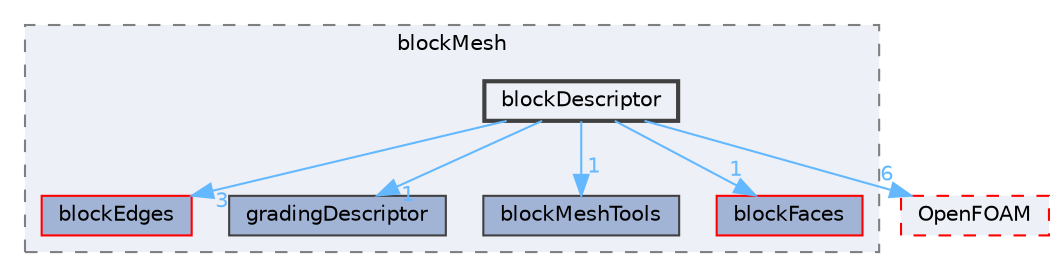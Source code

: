 digraph "src/mesh/blockMesh/blockDescriptor"
{
 // LATEX_PDF_SIZE
  bgcolor="transparent";
  edge [fontname=Helvetica,fontsize=10,labelfontname=Helvetica,labelfontsize=10];
  node [fontname=Helvetica,fontsize=10,shape=box,height=0.2,width=0.4];
  compound=true
  subgraph clusterdir_ade3ea1948a418ffb78a293f495540d7 {
    graph [ bgcolor="#edf0f7", pencolor="grey50", label="blockMesh", fontname=Helvetica,fontsize=10 style="filled,dashed", URL="dir_ade3ea1948a418ffb78a293f495540d7.html",tooltip=""]
  dir_2be04f7008d0f59dcfa6d7f2ed1ae216 [label="blockEdges", fillcolor="#a2b4d6", color="red", style="filled", URL="dir_2be04f7008d0f59dcfa6d7f2ed1ae216.html",tooltip=""];
  dir_3903f2573fdbc5abba7a817e773bfcbc [label="gradingDescriptor", fillcolor="#a2b4d6", color="grey25", style="filled", URL="dir_3903f2573fdbc5abba7a817e773bfcbc.html",tooltip=""];
  dir_934fd699d4e73509f5b745cbde9009c9 [label="blockMeshTools", fillcolor="#a2b4d6", color="grey25", style="filled", URL="dir_934fd699d4e73509f5b745cbde9009c9.html",tooltip=""];
  dir_bd6d7609183954e4e602a5d911da1e0d [label="blockFaces", fillcolor="#a2b4d6", color="red", style="filled", URL="dir_bd6d7609183954e4e602a5d911da1e0d.html",tooltip=""];
  dir_a3d52b2f9b3e65042a1bb91a49e53ba2 [label="blockDescriptor", fillcolor="#edf0f7", color="grey25", style="filled,bold", URL="dir_a3d52b2f9b3e65042a1bb91a49e53ba2.html",tooltip=""];
  }
  dir_c5473ff19b20e6ec4dfe5c310b3778a8 [label="OpenFOAM", fillcolor="#edf0f7", color="red", style="filled,dashed", URL="dir_c5473ff19b20e6ec4dfe5c310b3778a8.html",tooltip=""];
  dir_a3d52b2f9b3e65042a1bb91a49e53ba2->dir_2be04f7008d0f59dcfa6d7f2ed1ae216 [headlabel="3", labeldistance=1.5 headhref="dir_000299_000301.html" href="dir_000299_000301.html" color="steelblue1" fontcolor="steelblue1"];
  dir_a3d52b2f9b3e65042a1bb91a49e53ba2->dir_3903f2573fdbc5abba7a817e773bfcbc [headlabel="1", labeldistance=1.5 headhref="dir_000299_001669.html" href="dir_000299_001669.html" color="steelblue1" fontcolor="steelblue1"];
  dir_a3d52b2f9b3e65042a1bb91a49e53ba2->dir_934fd699d4e73509f5b745cbde9009c9 [headlabel="1", labeldistance=1.5 headhref="dir_000299_000307.html" href="dir_000299_000307.html" color="steelblue1" fontcolor="steelblue1"];
  dir_a3d52b2f9b3e65042a1bb91a49e53ba2->dir_bd6d7609183954e4e602a5d911da1e0d [headlabel="1", labeldistance=1.5 headhref="dir_000299_000303.html" href="dir_000299_000303.html" color="steelblue1" fontcolor="steelblue1"];
  dir_a3d52b2f9b3e65042a1bb91a49e53ba2->dir_c5473ff19b20e6ec4dfe5c310b3778a8 [headlabel="6", labeldistance=1.5 headhref="dir_000299_002695.html" href="dir_000299_002695.html" color="steelblue1" fontcolor="steelblue1"];
}
